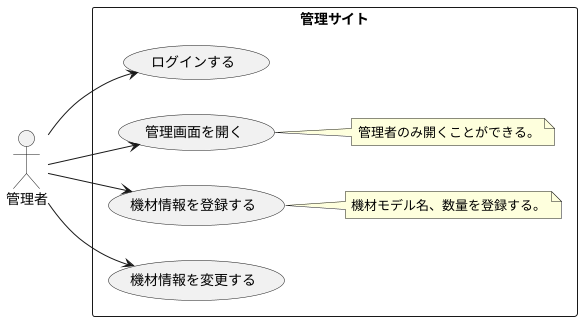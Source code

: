 @startuml Usecase

left to right direction

actor 管理者

rectangle 管理サイト {
    管理者 --> (ログインする)
    管理者 --> (管理画面を開く)
    管理者 --> (機材情報を登録する)
    管理者 --> (機材情報を変更する)

    note right of (管理画面を開く)
    管理者のみ開くことができる。
    end note

    note right of (機材情報を登録する)
    機材モデル名、数量を登録する。
    end note
}

@enduml
